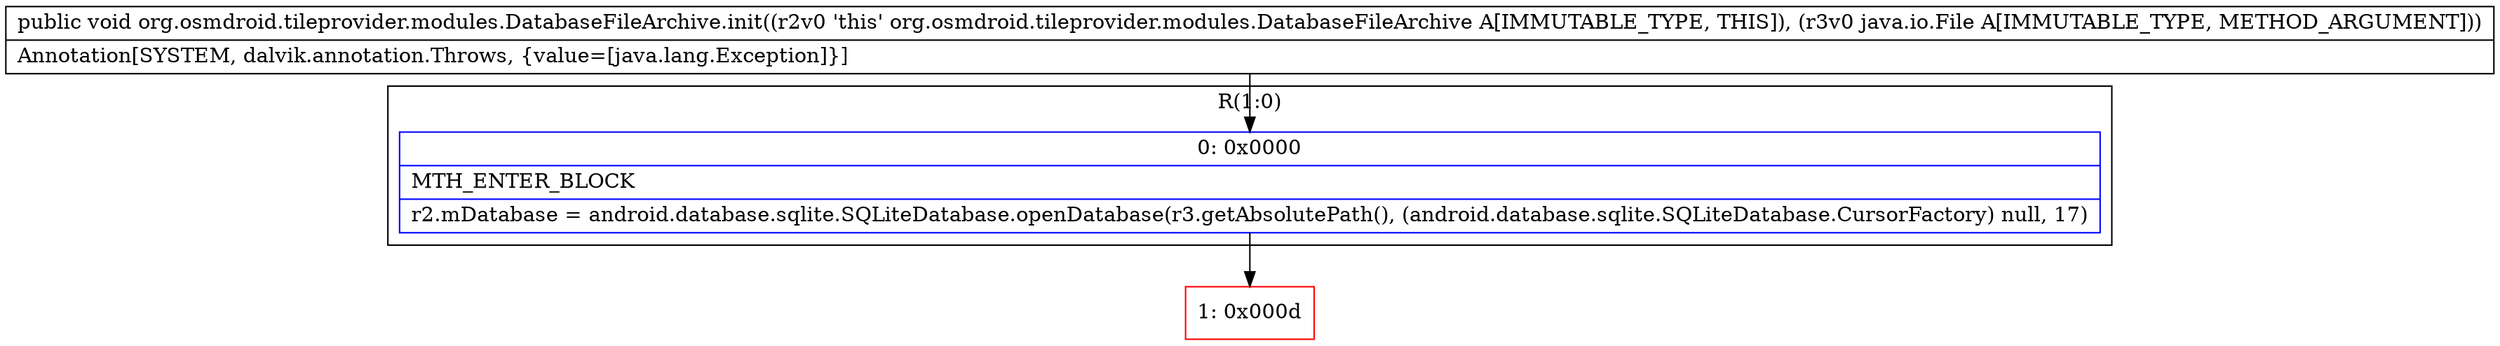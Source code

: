 digraph "CFG fororg.osmdroid.tileprovider.modules.DatabaseFileArchive.init(Ljava\/io\/File;)V" {
subgraph cluster_Region_74385735 {
label = "R(1:0)";
node [shape=record,color=blue];
Node_0 [shape=record,label="{0\:\ 0x0000|MTH_ENTER_BLOCK\l|r2.mDatabase = android.database.sqlite.SQLiteDatabase.openDatabase(r3.getAbsolutePath(), (android.database.sqlite.SQLiteDatabase.CursorFactory) null, 17)\l}"];
}
Node_1 [shape=record,color=red,label="{1\:\ 0x000d}"];
MethodNode[shape=record,label="{public void org.osmdroid.tileprovider.modules.DatabaseFileArchive.init((r2v0 'this' org.osmdroid.tileprovider.modules.DatabaseFileArchive A[IMMUTABLE_TYPE, THIS]), (r3v0 java.io.File A[IMMUTABLE_TYPE, METHOD_ARGUMENT]))  | Annotation[SYSTEM, dalvik.annotation.Throws, \{value=[java.lang.Exception]\}]\l}"];
MethodNode -> Node_0;
Node_0 -> Node_1;
}

